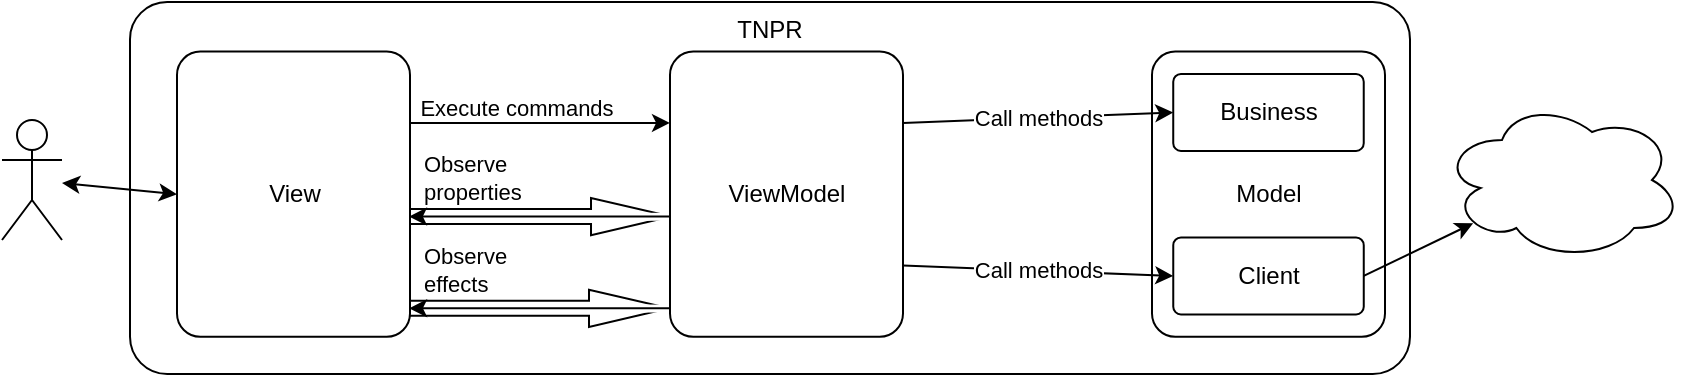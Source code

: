 <mxfile version="14.6.13" type="device"><diagram id="fy2MNYqh8w4K1DXeQNto" name="Page-1"><mxGraphModel dx="863" dy="435" grid="1" gridSize="4" guides="1" tooltips="1" connect="1" arrows="1" fold="1" page="1" pageScale="1" pageWidth="827" pageHeight="1169" math="0" shadow="0"><root><mxCell id="0"/><mxCell id="1" parent="0"/><mxCell id="WRigZ3U7aqbhQrd2LlyG-3" value="" style="ellipse;shape=cloud;whiteSpace=wrap;html=1;" vertex="1" parent="1"><mxGeometry x="856" y="325" width="120" height="80" as="geometry"/></mxCell><mxCell id="WRigZ3U7aqbhQrd2LlyG-60" value="" style="shape=umlActor;verticalLabelPosition=bottom;verticalAlign=top;html=1;outlineConnect=0;strokeColor=#000000;strokeWidth=1;fillColor=#ffffff;align=left;" vertex="1" parent="1"><mxGeometry x="136" y="335" width="30" height="60" as="geometry"/></mxCell><mxCell id="WRigZ3U7aqbhQrd2LlyG-8" value="TNPR" style="rounded=1;arcSize=10;whiteSpace=wrap;html=1;align=center;verticalAlign=top;movable=1;resizable=1;rotatable=1;deletable=1;editable=1;connectable=1;" vertex="1" parent="1"><mxGeometry x="200" y="276" width="640" height="186" as="geometry"/></mxCell><mxCell id="WRigZ3U7aqbhQrd2LlyG-26" value="" style="group" vertex="1" connectable="0" parent="1"><mxGeometry x="344" y="373.96" width="132" height="18.6" as="geometry"/></mxCell><mxCell id="WRigZ3U7aqbhQrd2LlyG-16" value="" style="verticalLabelPosition=bottom;verticalAlign=top;html=1;strokeWidth=1;shape=mxgraph.arrows2.arrow;dy=0.6;dx=40;notch=0;align=center;" vertex="1" parent="WRigZ3U7aqbhQrd2LlyG-26"><mxGeometry x="-4.552" width="131.056" height="18.6" as="geometry"/></mxCell><mxCell id="WRigZ3U7aqbhQrd2LlyG-20" value="" style="rounded=0;whiteSpace=wrap;html=1;strokeWidth=1;align=center;strokeColor=none;" vertex="1" parent="WRigZ3U7aqbhQrd2LlyG-26"><mxGeometry y="7.44" width="132" height="3.986" as="geometry"/></mxCell><mxCell id="WRigZ3U7aqbhQrd2LlyG-17" value="" style="endArrow=classic;html=1;entryX=0;entryY=0.5;entryDx=0;entryDy=0;entryPerimeter=0;exitX=1;exitY=0.5;exitDx=0;exitDy=0;exitPerimeter=0;" edge="1" parent="WRigZ3U7aqbhQrd2LlyG-26" source="WRigZ3U7aqbhQrd2LlyG-16" target="WRigZ3U7aqbhQrd2LlyG-16"><mxGeometry width="50" height="50" relative="1" as="geometry"><mxPoint x="137.5" y="14.614" as="sourcePoint"/><mxPoint x="192.5" y="1.329" as="targetPoint"/></mxGeometry></mxCell><mxCell id="WRigZ3U7aqbhQrd2LlyG-53" value="Observe&lt;br&gt;properties" style="edgeLabel;html=1;align=left;verticalAlign=middle;resizable=0;points=[];" vertex="1" connectable="0" parent="WRigZ3U7aqbhQrd2LlyG-17"><mxGeometry x="0.016" y="-2" relative="1" as="geometry"><mxPoint x="-59" y="-18" as="offset"/></mxGeometry></mxCell><mxCell id="WRigZ3U7aqbhQrd2LlyG-45" value="" style="group" vertex="1" connectable="0" parent="1"><mxGeometry x="320" y="419.84" width="156" height="18.6" as="geometry"/></mxCell><mxCell id="WRigZ3U7aqbhQrd2LlyG-46" value="" style="verticalLabelPosition=bottom;verticalAlign=top;html=1;strokeWidth=1;shape=mxgraph.arrows2.arrow;dy=0.6;dx=40;notch=0;align=center;" vertex="1" parent="WRigZ3U7aqbhQrd2LlyG-45"><mxGeometry x="19.5" width="130" height="18.6" as="geometry"/></mxCell><mxCell id="WRigZ3U7aqbhQrd2LlyG-47" value="" style="rounded=0;whiteSpace=wrap;html=1;strokeWidth=1;align=center;strokeColor=none;" vertex="1" parent="WRigZ3U7aqbhQrd2LlyG-45"><mxGeometry y="7.44" width="156" height="3.986" as="geometry"/></mxCell><mxCell id="WRigZ3U7aqbhQrd2LlyG-48" value="" style="endArrow=classic;html=1;entryX=0;entryY=0.5;entryDx=0;entryDy=0;entryPerimeter=0;exitX=1;exitY=0.5;exitDx=0;exitDy=0;exitPerimeter=0;" edge="1" parent="WRigZ3U7aqbhQrd2LlyG-45" source="WRigZ3U7aqbhQrd2LlyG-46" target="WRigZ3U7aqbhQrd2LlyG-46"><mxGeometry width="50" height="50" relative="1" as="geometry"><mxPoint x="162.5" y="14.614" as="sourcePoint"/><mxPoint x="227.5" y="1.329" as="targetPoint"/></mxGeometry></mxCell><mxCell id="WRigZ3U7aqbhQrd2LlyG-55" value="Observe&lt;br&gt;effects" style="edgeLabel;html=1;align=left;verticalAlign=middle;resizable=0;points=[];" vertex="1" connectable="0" parent="1"><mxGeometry x="344.996" y="410.12" as="geometry"/></mxCell><mxCell id="WRigZ3U7aqbhQrd2LlyG-10" value="ViewModel" style="rounded=1;arcSize=10;whiteSpace=wrap;html=1;align=center;verticalAlign=middle;" vertex="1" parent="1"><mxGeometry x="470" y="300.8" width="116.5" height="142.6" as="geometry"/></mxCell><mxCell id="WRigZ3U7aqbhQrd2LlyG-9" value="View" style="rounded=1;arcSize=10;whiteSpace=wrap;html=1;align=center;verticalAlign=middle;" vertex="1" parent="1"><mxGeometry x="223.5" y="300.8" width="116.5" height="142.6" as="geometry"/></mxCell><mxCell id="WRigZ3U7aqbhQrd2LlyG-51" value="" style="endArrow=classic;html=1;shadow=0;targetPerimeterSpacing=10;exitX=1;exitY=0.25;exitDx=0;exitDy=0;entryX=0;entryY=0.25;entryDx=0;entryDy=0;" edge="1" parent="1" source="WRigZ3U7aqbhQrd2LlyG-9" target="WRigZ3U7aqbhQrd2LlyG-10"><mxGeometry x="200" y="276" width="50" height="31.0" as="geometry"><mxPoint x="436" y="385.12" as="sourcePoint"/><mxPoint x="486" y="354.12" as="targetPoint"/></mxGeometry></mxCell><mxCell id="WRigZ3U7aqbhQrd2LlyG-52" value="Execute commands" style="edgeLabel;html=1;align=center;verticalAlign=middle;resizable=0;points=[];" vertex="1" connectable="0" parent="WRigZ3U7aqbhQrd2LlyG-51"><mxGeometry x="-0.163" y="2" relative="1" as="geometry"><mxPoint x="-2" y="-6" as="offset"/></mxGeometry></mxCell><mxCell id="WRigZ3U7aqbhQrd2LlyG-11" value="Model" style="rounded=1;arcSize=10;whiteSpace=wrap;html=1;align=center;verticalAlign=middle;glass=0;shadow=0;sketch=0;" vertex="1" parent="1"><mxGeometry x="711" y="300.8" width="116.5" height="142.6" as="geometry"/></mxCell><mxCell id="WRigZ3U7aqbhQrd2LlyG-62" value="Business" style="rounded=1;arcSize=10;whiteSpace=wrap;html=1;align=center;verticalAlign=middle;glass=0;shadow=0;sketch=0;" vertex="1" parent="1"><mxGeometry x="721.62" y="312" width="95.25" height="38.44" as="geometry"/></mxCell><mxCell id="WRigZ3U7aqbhQrd2LlyG-63" value="Client" style="rounded=1;arcSize=10;whiteSpace=wrap;html=1;align=center;verticalAlign=middle;glass=0;shadow=0;sketch=0;" vertex="1" parent="1"><mxGeometry x="721.63" y="393.76" width="95.25" height="38.44" as="geometry"/></mxCell><mxCell id="WRigZ3U7aqbhQrd2LlyG-65" value="Call methods" style="endArrow=classic;html=1;shadow=0;targetPerimeterSpacing=10;entryX=0;entryY=0.5;entryDx=0;entryDy=0;exitX=1;exitY=0.25;exitDx=0;exitDy=0;" edge="1" parent="1" source="WRigZ3U7aqbhQrd2LlyG-10" target="WRigZ3U7aqbhQrd2LlyG-62"><mxGeometry x="200" y="276" width="50" height="31.0" as="geometry"><mxPoint x="476" y="385.12" as="sourcePoint"/><mxPoint x="526" y="354.12" as="targetPoint"/></mxGeometry></mxCell><mxCell id="WRigZ3U7aqbhQrd2LlyG-66" value="Call methods" style="endArrow=classic;html=1;shadow=0;targetPerimeterSpacing=10;entryX=0;entryY=0.5;entryDx=0;entryDy=0;exitX=1;exitY=0.75;exitDx=0;exitDy=0;" edge="1" parent="1" source="WRigZ3U7aqbhQrd2LlyG-10" target="WRigZ3U7aqbhQrd2LlyG-63"><mxGeometry x="200" y="276" width="50" height="31.0" as="geometry"><mxPoint x="590.5" y="338.93" as="sourcePoint"/><mxPoint x="725.62" y="328.7" as="targetPoint"/></mxGeometry></mxCell><mxCell id="WRigZ3U7aqbhQrd2LlyG-76" value="" style="endArrow=classic;startArrow=classic;html=1;shadow=0;targetPerimeterSpacing=10;entryX=0;entryY=0.5;entryDx=0;entryDy=0;" edge="1" parent="1" source="WRigZ3U7aqbhQrd2LlyG-60" target="WRigZ3U7aqbhQrd2LlyG-9"><mxGeometry width="50" height="50" relative="1" as="geometry"><mxPoint x="532" y="386" as="sourcePoint"/><mxPoint x="582" y="336" as="targetPoint"/></mxGeometry></mxCell><mxCell id="WRigZ3U7aqbhQrd2LlyG-67" value="" style="endArrow=classic;html=1;shadow=0;targetPerimeterSpacing=10;exitX=1;exitY=0.5;exitDx=0;exitDy=0;entryX=0.13;entryY=0.77;entryDx=0;entryDy=0;entryPerimeter=0;" edge="1" parent="1" source="WRigZ3U7aqbhQrd2LlyG-63" target="WRigZ3U7aqbhQrd2LlyG-3"><mxGeometry width="50" height="50" relative="1" as="geometry"><mxPoint x="696" y="386" as="sourcePoint"/><mxPoint x="746" y="336" as="targetPoint"/></mxGeometry></mxCell></root></mxGraphModel></diagram></mxfile>